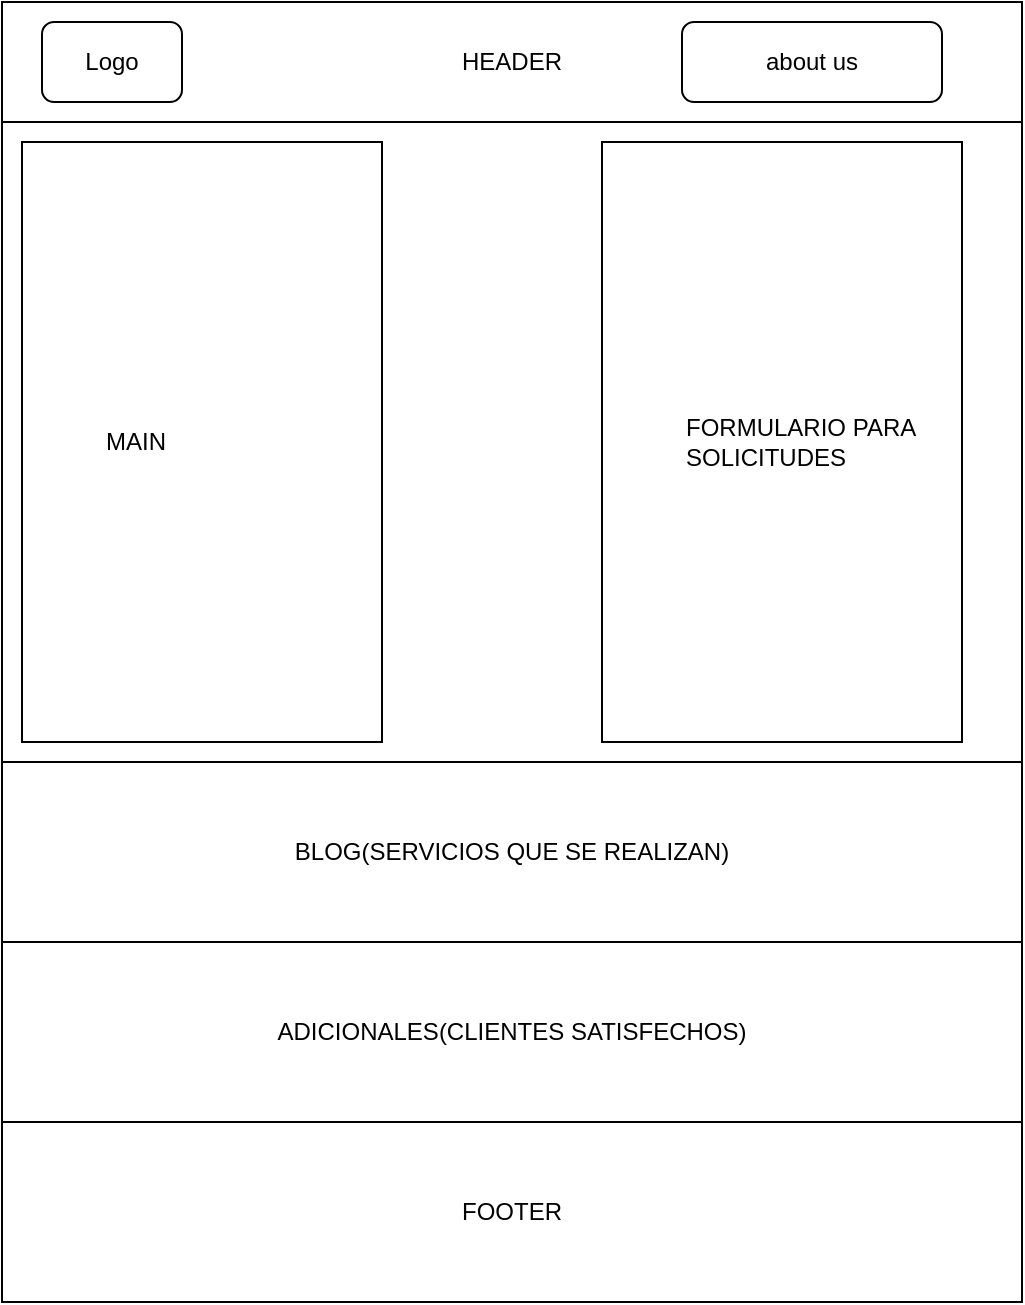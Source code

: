 <mxfile version="21.6.1" type="google">
  <diagram id="C5RBs43oDa-KdzZeNtuy" name="Page-1">
    <mxGraphModel grid="1" page="1" gridSize="10" guides="1" tooltips="1" connect="1" arrows="1" fold="1" pageScale="1" pageWidth="827" pageHeight="1169" math="0" shadow="0">
      <root>
        <mxCell id="WIyWlLk6GJQsqaUBKTNV-0" />
        <mxCell id="WIyWlLk6GJQsqaUBKTNV-1" parent="WIyWlLk6GJQsqaUBKTNV-0" />
        <mxCell id="JHjaymsHYpbn42e7fhZ3-0" value="&lt;font style=&quot;vertical-align: inherit;&quot;&gt;&lt;font style=&quot;vertical-align: inherit;&quot;&gt;HEADER&lt;/font&gt;&lt;/font&gt;" style="rounded=0;whiteSpace=wrap;html=1;" vertex="1" parent="WIyWlLk6GJQsqaUBKTNV-1">
          <mxGeometry x="140" y="30" width="510" height="60" as="geometry" />
        </mxCell>
        <mxCell id="JHjaymsHYpbn42e7fhZ3-1" value="&lt;font style=&quot;vertical-align: inherit;&quot;&gt;&lt;font style=&quot;vertical-align: inherit;&quot;&gt;Logo&lt;/font&gt;&lt;/font&gt;" style="rounded=1;whiteSpace=wrap;html=1;" vertex="1" parent="WIyWlLk6GJQsqaUBKTNV-1">
          <mxGeometry x="160" y="40" width="70" height="40" as="geometry" />
        </mxCell>
        <mxCell id="JHjaymsHYpbn42e7fhZ3-2" value="&lt;font style=&quot;vertical-align: inherit;&quot;&gt;&lt;font style=&quot;vertical-align: inherit;&quot;&gt;about us&lt;/font&gt;&lt;/font&gt;" style="rounded=1;whiteSpace=wrap;html=1;" vertex="1" parent="WIyWlLk6GJQsqaUBKTNV-1">
          <mxGeometry x="480" y="40" width="130" height="40" as="geometry" />
        </mxCell>
        <mxCell id="JHjaymsHYpbn42e7fhZ3-6" value="&lt;blockquote style=&quot;margin: 0 0 0 40px; border: none; padding: 0px;&quot;&gt;&lt;br&gt;&lt;/blockquote&gt;&lt;div style=&quot;&quot;&gt;&lt;/div&gt;" style="rounded=0;whiteSpace=wrap;html=1;align=left;" vertex="1" parent="WIyWlLk6GJQsqaUBKTNV-1">
          <mxGeometry x="140" y="90" width="510" height="320" as="geometry" />
        </mxCell>
        <mxCell id="JHjaymsHYpbn42e7fhZ3-7" value="&lt;blockquote style=&quot;margin: 0 0 0 40px; border: none; padding: 0px;&quot;&gt;MAIN&lt;/blockquote&gt;&lt;div style=&quot;&quot;&gt;&lt;/div&gt;" style="rounded=0;whiteSpace=wrap;html=1;align=left;" vertex="1" parent="WIyWlLk6GJQsqaUBKTNV-1">
          <mxGeometry x="150" y="100" width="180" height="300" as="geometry" />
        </mxCell>
        <mxCell id="JHjaymsHYpbn42e7fhZ3-8" value="&lt;blockquote style=&quot;margin: 0 0 0 40px; border: none; padding: 0px;&quot;&gt;FORMULARIO PARA SOLICITUDES&lt;/blockquote&gt;&lt;div style=&quot;&quot;&gt;&lt;/div&gt;" style="rounded=0;whiteSpace=wrap;html=1;align=left;" vertex="1" parent="WIyWlLk6GJQsqaUBKTNV-1">
          <mxGeometry x="440" y="100" width="180" height="300" as="geometry" />
        </mxCell>
        <mxCell id="JHjaymsHYpbn42e7fhZ3-9" value="BLOG(SERVICIOS QUE SE REALIZAN)" style="rounded=0;whiteSpace=wrap;html=1;" vertex="1" parent="WIyWlLk6GJQsqaUBKTNV-1">
          <mxGeometry x="140" y="410" width="510" height="90" as="geometry" />
        </mxCell>
        <mxCell id="JHjaymsHYpbn42e7fhZ3-10" value="ADICIONALES(CLIENTES SATISFECHOS)" style="rounded=0;whiteSpace=wrap;html=1;" vertex="1" parent="WIyWlLk6GJQsqaUBKTNV-1">
          <mxGeometry x="140" y="500" width="510" height="90" as="geometry" />
        </mxCell>
        <mxCell id="JHjaymsHYpbn42e7fhZ3-11" value="FOOTER" style="rounded=0;whiteSpace=wrap;html=1;" vertex="1" parent="WIyWlLk6GJQsqaUBKTNV-1">
          <mxGeometry x="140" y="590" width="510" height="90" as="geometry" />
        </mxCell>
      </root>
    </mxGraphModel>
  </diagram>
</mxfile>
